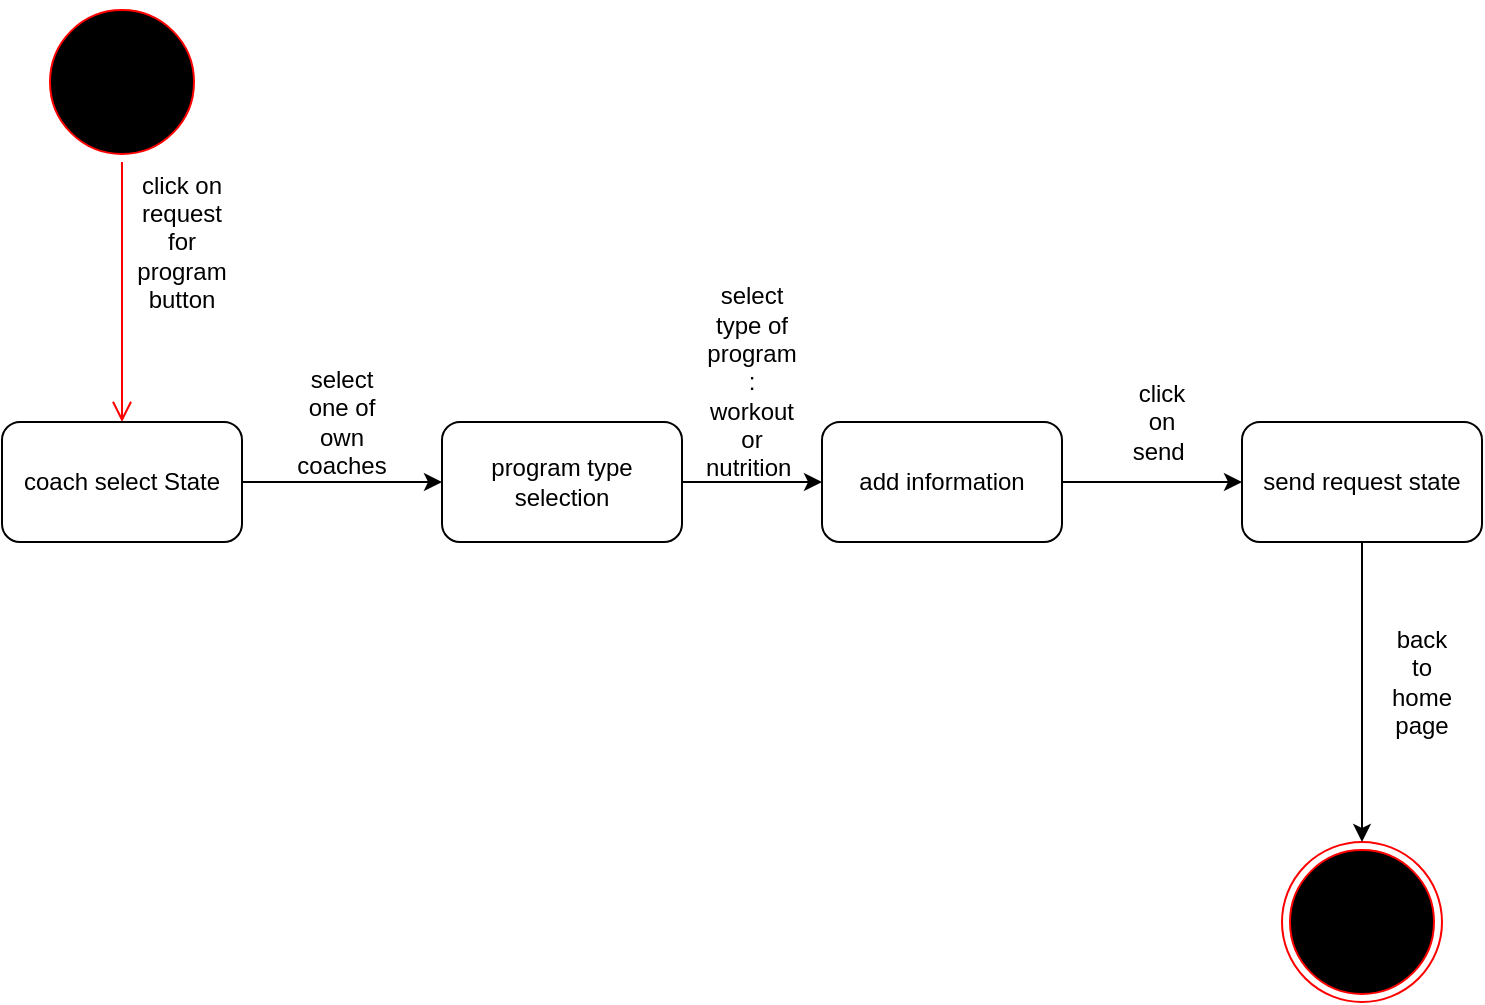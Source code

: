 <mxfile version="12.4.2" type="github" pages="1">
  <diagram id="AGk9-JbY_EgYdEF-5J6T" name="Page-1">
    <mxGraphModel dx="1038" dy="580" grid="1" gridSize="10" guides="1" tooltips="1" connect="1" arrows="1" fold="1" page="1" pageScale="1" pageWidth="850" pageHeight="1100" math="0" shadow="0">
      <root>
        <mxCell id="0"/>
        <mxCell id="1" parent="0"/>
        <mxCell id="ZJcoAlKNBxngUyA3ue3--1" value="" style="ellipse;html=1;shape=startState;fillColor=#000000;strokeColor=#ff0000;" vertex="1" parent="1">
          <mxGeometry x="70" y="20" width="80" height="80" as="geometry"/>
        </mxCell>
        <mxCell id="ZJcoAlKNBxngUyA3ue3--2" value="" style="edgeStyle=orthogonalEdgeStyle;html=1;verticalAlign=bottom;endArrow=open;endSize=8;strokeColor=#ff0000;" edge="1" source="ZJcoAlKNBxngUyA3ue3--1" parent="1">
          <mxGeometry relative="1" as="geometry">
            <mxPoint x="110" y="230" as="targetPoint"/>
            <Array as="points">
              <mxPoint x="110" y="210"/>
              <mxPoint x="110" y="210"/>
            </Array>
          </mxGeometry>
        </mxCell>
        <mxCell id="ZJcoAlKNBxngUyA3ue3--3" value="" style="ellipse;html=1;shape=endState;fillColor=#000000;strokeColor=#ff0000;" vertex="1" parent="1">
          <mxGeometry x="690" y="440" width="80" height="80" as="geometry"/>
        </mxCell>
        <mxCell id="ZJcoAlKNBxngUyA3ue3--8" style="edgeStyle=orthogonalEdgeStyle;rounded=0;orthogonalLoop=1;jettySize=auto;html=1;" edge="1" parent="1" source="ZJcoAlKNBxngUyA3ue3--4" target="ZJcoAlKNBxngUyA3ue3--5">
          <mxGeometry relative="1" as="geometry"/>
        </mxCell>
        <mxCell id="ZJcoAlKNBxngUyA3ue3--4" value="coach select State" style="rounded=1;whiteSpace=wrap;html=1;" vertex="1" parent="1">
          <mxGeometry x="50" y="230" width="120" height="60" as="geometry"/>
        </mxCell>
        <mxCell id="ZJcoAlKNBxngUyA3ue3--9" style="edgeStyle=orthogonalEdgeStyle;rounded=0;orthogonalLoop=1;jettySize=auto;html=1;" edge="1" parent="1" source="ZJcoAlKNBxngUyA3ue3--5" target="ZJcoAlKNBxngUyA3ue3--6">
          <mxGeometry relative="1" as="geometry"/>
        </mxCell>
        <mxCell id="ZJcoAlKNBxngUyA3ue3--5" value="program type selection" style="rounded=1;whiteSpace=wrap;html=1;" vertex="1" parent="1">
          <mxGeometry x="270" y="230" width="120" height="60" as="geometry"/>
        </mxCell>
        <mxCell id="ZJcoAlKNBxngUyA3ue3--10" style="edgeStyle=orthogonalEdgeStyle;rounded=0;orthogonalLoop=1;jettySize=auto;html=1;" edge="1" parent="1" source="ZJcoAlKNBxngUyA3ue3--6" target="ZJcoAlKNBxngUyA3ue3--7">
          <mxGeometry relative="1" as="geometry"/>
        </mxCell>
        <mxCell id="ZJcoAlKNBxngUyA3ue3--6" value="add information" style="rounded=1;whiteSpace=wrap;html=1;" vertex="1" parent="1">
          <mxGeometry x="460" y="230" width="120" height="60" as="geometry"/>
        </mxCell>
        <mxCell id="ZJcoAlKNBxngUyA3ue3--11" style="edgeStyle=orthogonalEdgeStyle;rounded=0;orthogonalLoop=1;jettySize=auto;html=1;entryX=0.5;entryY=0;entryDx=0;entryDy=0;" edge="1" parent="1" source="ZJcoAlKNBxngUyA3ue3--7" target="ZJcoAlKNBxngUyA3ue3--3">
          <mxGeometry relative="1" as="geometry"/>
        </mxCell>
        <mxCell id="ZJcoAlKNBxngUyA3ue3--7" value="send request state" style="rounded=1;whiteSpace=wrap;html=1;" vertex="1" parent="1">
          <mxGeometry x="670" y="230" width="120" height="60" as="geometry"/>
        </mxCell>
        <mxCell id="ZJcoAlKNBxngUyA3ue3--12" value="click on request for program button" style="text;html=1;strokeColor=none;fillColor=none;align=center;verticalAlign=middle;whiteSpace=wrap;rounded=0;" vertex="1" parent="1">
          <mxGeometry x="120" y="130" width="40" height="20" as="geometry"/>
        </mxCell>
        <mxCell id="ZJcoAlKNBxngUyA3ue3--14" value="select one of own coaches" style="text;html=1;strokeColor=none;fillColor=none;align=center;verticalAlign=middle;whiteSpace=wrap;rounded=0;" vertex="1" parent="1">
          <mxGeometry x="200" y="220" width="40" height="20" as="geometry"/>
        </mxCell>
        <mxCell id="ZJcoAlKNBxngUyA3ue3--15" value="select type of program : workout or nutrition&amp;nbsp;" style="text;html=1;strokeColor=none;fillColor=none;align=center;verticalAlign=middle;whiteSpace=wrap;rounded=0;" vertex="1" parent="1">
          <mxGeometry x="405" y="200" width="40" height="20" as="geometry"/>
        </mxCell>
        <mxCell id="ZJcoAlKNBxngUyA3ue3--16" value="click on send&amp;nbsp;" style="text;html=1;strokeColor=none;fillColor=none;align=center;verticalAlign=middle;whiteSpace=wrap;rounded=0;" vertex="1" parent="1">
          <mxGeometry x="610" y="220" width="40" height="20" as="geometry"/>
        </mxCell>
        <mxCell id="ZJcoAlKNBxngUyA3ue3--17" value="back to home page" style="text;html=1;strokeColor=none;fillColor=none;align=center;verticalAlign=middle;whiteSpace=wrap;rounded=0;" vertex="1" parent="1">
          <mxGeometry x="740" y="350" width="40" height="20" as="geometry"/>
        </mxCell>
      </root>
    </mxGraphModel>
  </diagram>
</mxfile>
